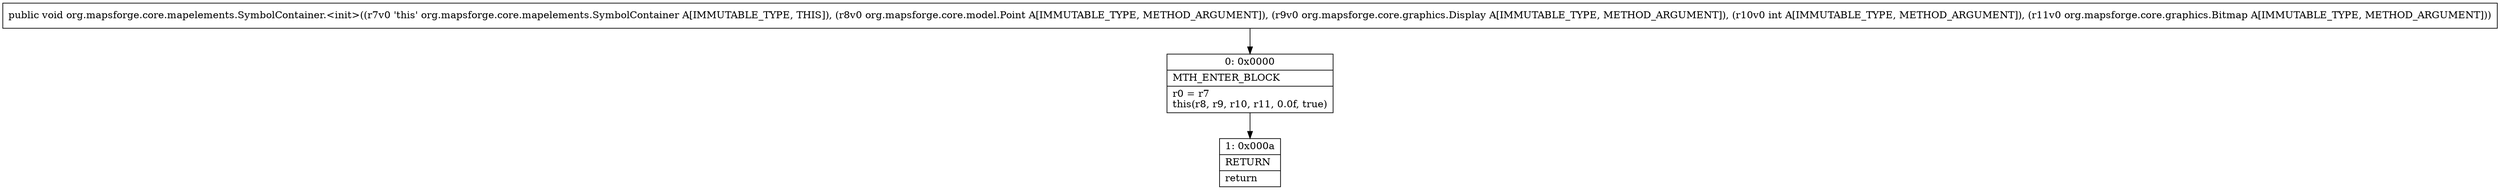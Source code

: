 digraph "CFG fororg.mapsforge.core.mapelements.SymbolContainer.\<init\>(Lorg\/mapsforge\/core\/model\/Point;Lorg\/mapsforge\/core\/graphics\/Display;ILorg\/mapsforge\/core\/graphics\/Bitmap;)V" {
Node_0 [shape=record,label="{0\:\ 0x0000|MTH_ENTER_BLOCK\l|r0 = r7\lthis(r8, r9, r10, r11, 0.0f, true)\l}"];
Node_1 [shape=record,label="{1\:\ 0x000a|RETURN\l|return\l}"];
MethodNode[shape=record,label="{public void org.mapsforge.core.mapelements.SymbolContainer.\<init\>((r7v0 'this' org.mapsforge.core.mapelements.SymbolContainer A[IMMUTABLE_TYPE, THIS]), (r8v0 org.mapsforge.core.model.Point A[IMMUTABLE_TYPE, METHOD_ARGUMENT]), (r9v0 org.mapsforge.core.graphics.Display A[IMMUTABLE_TYPE, METHOD_ARGUMENT]), (r10v0 int A[IMMUTABLE_TYPE, METHOD_ARGUMENT]), (r11v0 org.mapsforge.core.graphics.Bitmap A[IMMUTABLE_TYPE, METHOD_ARGUMENT])) }"];
MethodNode -> Node_0;
Node_0 -> Node_1;
}

